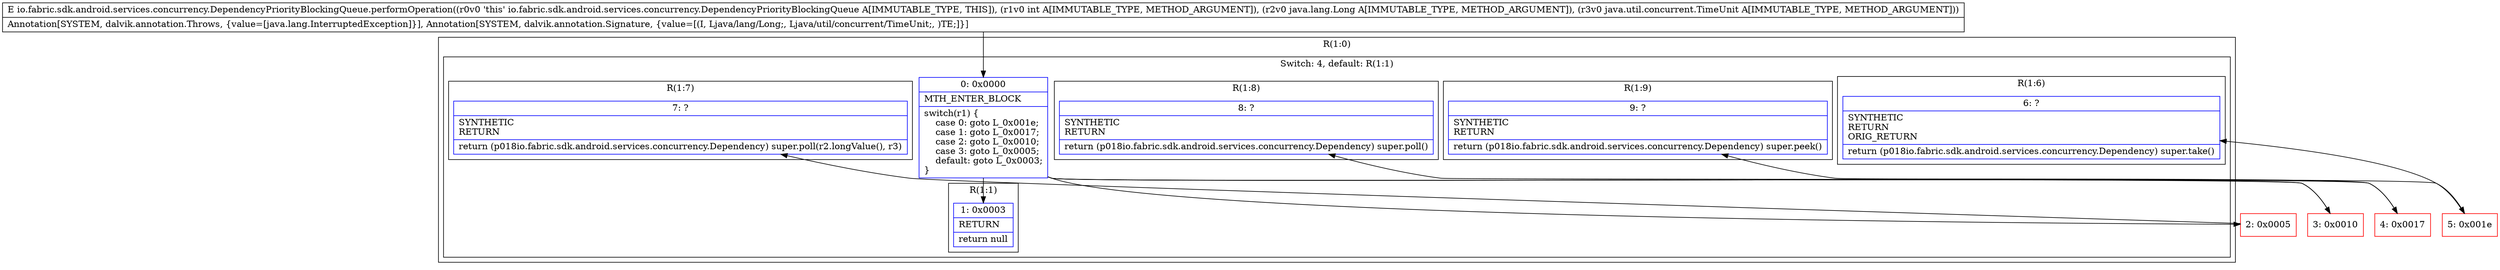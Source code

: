 digraph "CFG forio.fabric.sdk.android.services.concurrency.DependencyPriorityBlockingQueue.performOperation(ILjava\/lang\/Long;Ljava\/util\/concurrent\/TimeUnit;)Lio\/fabric\/sdk\/android\/services\/concurrency\/Dependency;" {
subgraph cluster_Region_872438476 {
label = "R(1:0)";
node [shape=record,color=blue];
subgraph cluster_SwitchRegion_488709486 {
label = "Switch: 4, default: R(1:1)";
node [shape=record,color=blue];
Node_0 [shape=record,label="{0\:\ 0x0000|MTH_ENTER_BLOCK\l|switch(r1) \{\l    case 0: goto L_0x001e;\l    case 1: goto L_0x0017;\l    case 2: goto L_0x0010;\l    case 3: goto L_0x0005;\l    default: goto L_0x0003;\l\}\l}"];
subgraph cluster_Region_612315222 {
label = "R(1:6)";
node [shape=record,color=blue];
Node_6 [shape=record,label="{6\:\ ?|SYNTHETIC\lRETURN\lORIG_RETURN\l|return (p018io.fabric.sdk.android.services.concurrency.Dependency) super.take()\l}"];
}
subgraph cluster_Region_796328563 {
label = "R(1:9)";
node [shape=record,color=blue];
Node_9 [shape=record,label="{9\:\ ?|SYNTHETIC\lRETURN\l|return (p018io.fabric.sdk.android.services.concurrency.Dependency) super.peek()\l}"];
}
subgraph cluster_Region_420997995 {
label = "R(1:8)";
node [shape=record,color=blue];
Node_8 [shape=record,label="{8\:\ ?|SYNTHETIC\lRETURN\l|return (p018io.fabric.sdk.android.services.concurrency.Dependency) super.poll()\l}"];
}
subgraph cluster_Region_214458186 {
label = "R(1:7)";
node [shape=record,color=blue];
Node_7 [shape=record,label="{7\:\ ?|SYNTHETIC\lRETURN\l|return (p018io.fabric.sdk.android.services.concurrency.Dependency) super.poll(r2.longValue(), r3)\l}"];
}
subgraph cluster_Region_1374171909 {
label = "R(1:1)";
node [shape=record,color=blue];
Node_1 [shape=record,label="{1\:\ 0x0003|RETURN\l|return null\l}"];
}
}
}
Node_2 [shape=record,color=red,label="{2\:\ 0x0005}"];
Node_3 [shape=record,color=red,label="{3\:\ 0x0010}"];
Node_4 [shape=record,color=red,label="{4\:\ 0x0017}"];
Node_5 [shape=record,color=red,label="{5\:\ 0x001e}"];
MethodNode[shape=record,label="{E io.fabric.sdk.android.services.concurrency.DependencyPriorityBlockingQueue.performOperation((r0v0 'this' io.fabric.sdk.android.services.concurrency.DependencyPriorityBlockingQueue A[IMMUTABLE_TYPE, THIS]), (r1v0 int A[IMMUTABLE_TYPE, METHOD_ARGUMENT]), (r2v0 java.lang.Long A[IMMUTABLE_TYPE, METHOD_ARGUMENT]), (r3v0 java.util.concurrent.TimeUnit A[IMMUTABLE_TYPE, METHOD_ARGUMENT]))  | Annotation[SYSTEM, dalvik.annotation.Throws, \{value=[java.lang.InterruptedException]\}], Annotation[SYSTEM, dalvik.annotation.Signature, \{value=[(I, Ljava\/lang\/Long;, Ljava\/util\/concurrent\/TimeUnit;, )TE;]\}]\l}"];
MethodNode -> Node_0;
Node_0 -> Node_1;
Node_0 -> Node_2;
Node_0 -> Node_3;
Node_0 -> Node_4;
Node_0 -> Node_5;
Node_2 -> Node_7;
Node_3 -> Node_8;
Node_4 -> Node_9;
Node_5 -> Node_6;
}

